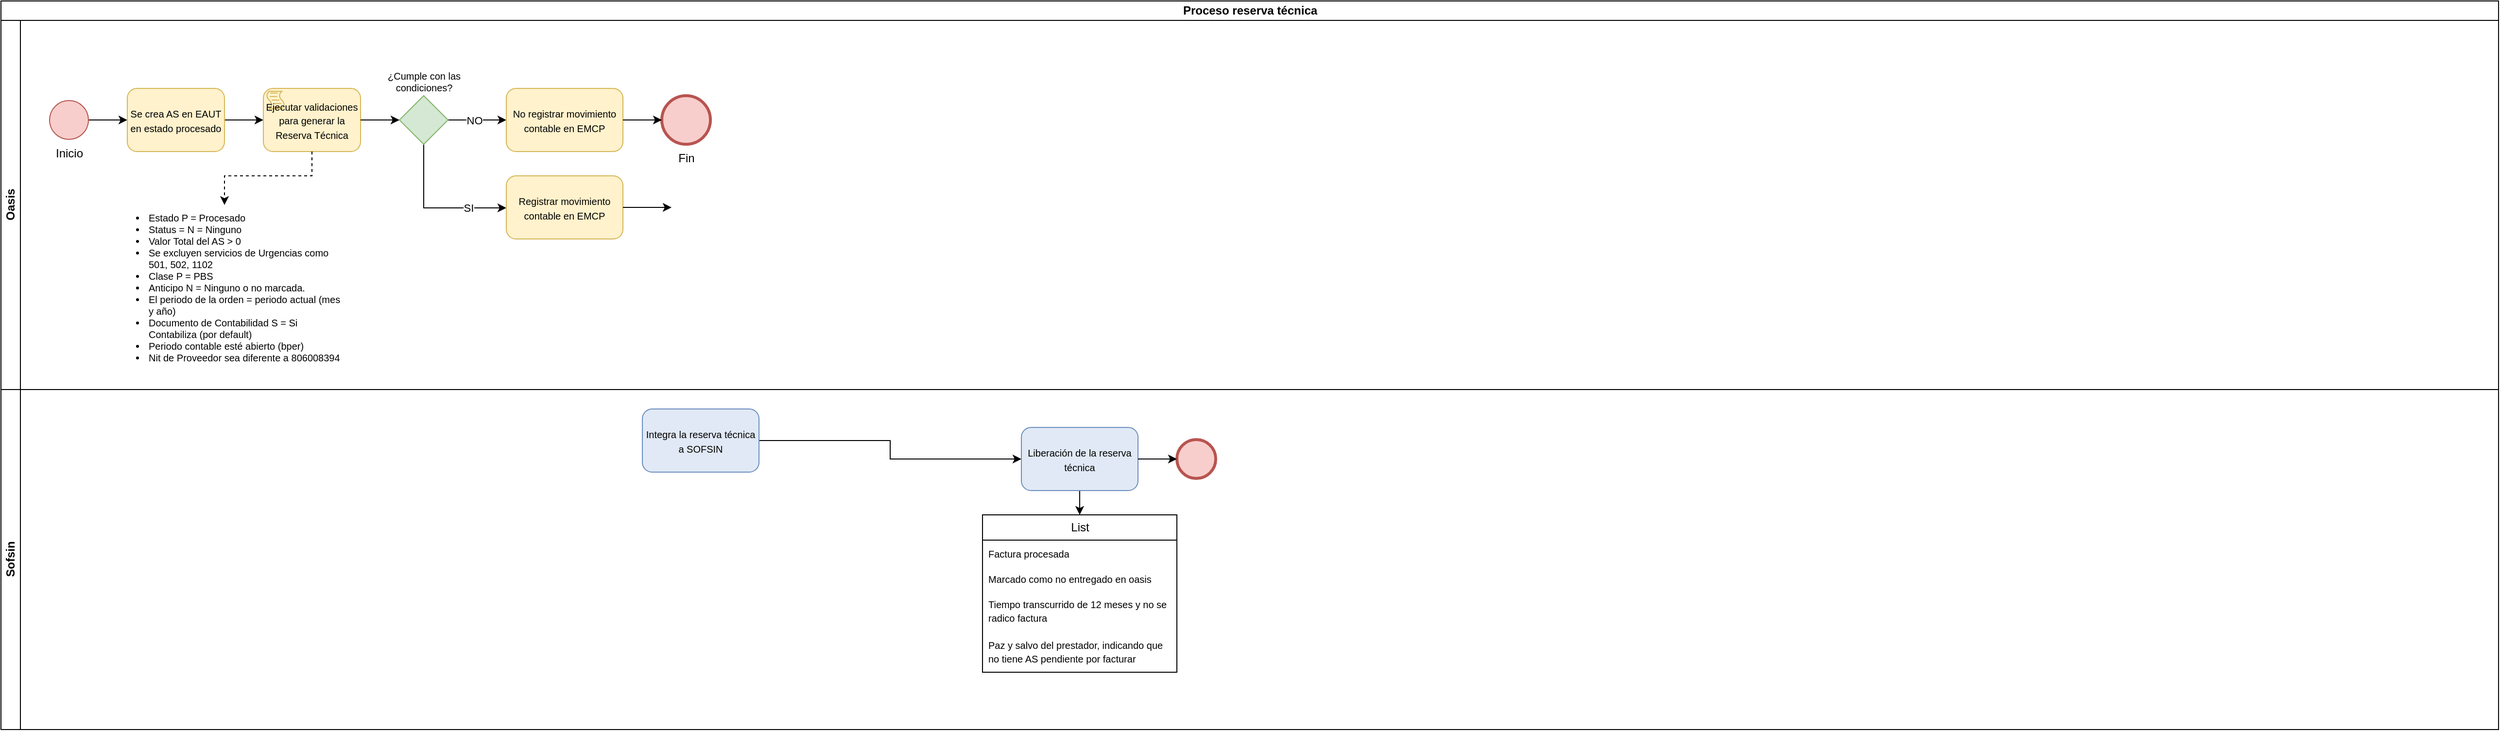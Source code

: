 <mxfile version="26.0.16">
  <diagram name="Página-1" id="OOA_6IZKtUR3cF3tt41C">
    <mxGraphModel dx="1434" dy="746" grid="1" gridSize="10" guides="1" tooltips="1" connect="1" arrows="1" fold="1" page="1" pageScale="1" pageWidth="2600" pageHeight="819" math="0" shadow="0">
      <root>
        <mxCell id="0" />
        <mxCell id="1" parent="0" />
        <mxCell id="e6QzIjx4ru65ZYh6eTGg-1" value="Proceso reserva técnica" style="swimlane;childLayout=stackLayout;resizeParent=1;resizeParentMax=0;horizontal=1;startSize=20;horizontalStack=0;html=1;" parent="1" vertex="1">
          <mxGeometry x="10" y="10" width="2570" height="750" as="geometry" />
        </mxCell>
        <mxCell id="e6QzIjx4ru65ZYh6eTGg-3" value="Oasis" style="swimlane;startSize=20;horizontal=0;html=1;" parent="e6QzIjx4ru65ZYh6eTGg-1" vertex="1">
          <mxGeometry y="20" width="2570" height="380" as="geometry" />
        </mxCell>
        <mxCell id="pemWUMZWojP7LWh-R2jX-2" style="edgeStyle=orthogonalEdgeStyle;rounded=0;orthogonalLoop=1;jettySize=auto;html=1;" edge="1" parent="e6QzIjx4ru65ZYh6eTGg-3" source="e6QzIjx4ru65ZYh6eTGg-5" target="e6QzIjx4ru65ZYh6eTGg-35">
          <mxGeometry relative="1" as="geometry" />
        </mxCell>
        <mxCell id="e6QzIjx4ru65ZYh6eTGg-5" value="&lt;font style=&quot;vertical-align: inherit;&quot;&gt;&lt;font style=&quot;vertical-align: inherit;&quot;&gt;Inicio&lt;/font&gt;&lt;/font&gt;" style="points=[[0.145,0.145,0],[0.5,0,0],[0.855,0.145,0],[1,0.5,0],[0.855,0.855,0],[0.5,1,0],[0.145,0.855,0],[0,0.5,0]];shape=mxgraph.bpmn.event;html=1;verticalLabelPosition=bottom;labelBackgroundColor=#ffffff;verticalAlign=top;align=center;perimeter=ellipsePerimeter;outlineConnect=0;aspect=fixed;outline=standard;symbol=general;fillColor=#f8cecc;strokeColor=#b85450;" parent="e6QzIjx4ru65ZYh6eTGg-3" vertex="1">
          <mxGeometry x="50" y="82.5" width="40" height="40" as="geometry" />
        </mxCell>
        <mxCell id="e6QzIjx4ru65ZYh6eTGg-38" style="edgeStyle=orthogonalEdgeStyle;rounded=0;orthogonalLoop=1;jettySize=auto;html=1;" parent="e6QzIjx4ru65ZYh6eTGg-3" source="e6QzIjx4ru65ZYh6eTGg-35" target="e6QzIjx4ru65ZYh6eTGg-37" edge="1">
          <mxGeometry relative="1" as="geometry" />
        </mxCell>
        <mxCell id="e6QzIjx4ru65ZYh6eTGg-35" value="&lt;span style=&quot;font-size: 10px;&quot;&gt;&lt;font style=&quot;vertical-align: inherit;&quot;&gt;&lt;font style=&quot;vertical-align: inherit;&quot;&gt;&lt;font style=&quot;vertical-align: inherit;&quot;&gt;&lt;font style=&quot;vertical-align: inherit;&quot;&gt;Se crea AS en EAUT en estado procesado&lt;/font&gt;&lt;/font&gt;&lt;/font&gt;&lt;/font&gt;&lt;/span&gt;" style="points=[[0.25,0,0],[0.5,0,0],[0.75,0,0],[1,0.25,0],[1,0.5,0],[1,0.75,0],[0.75,1,0],[0.5,1,0],[0.25,1,0],[0,0.75,0],[0,0.5,0],[0,0.25,0]];shape=mxgraph.bpmn.task;whiteSpace=wrap;rectStyle=rounded;size=10;html=1;container=1;expand=0;collapsible=0;taskMarker=abstract;fillColor=#fff2cc;strokeColor=#d6b656;" parent="e6QzIjx4ru65ZYh6eTGg-3" vertex="1">
          <mxGeometry x="130" y="70" width="100" height="65" as="geometry" />
        </mxCell>
        <mxCell id="e6QzIjx4ru65ZYh6eTGg-37" value="&lt;font style=&quot;font-size: 10px;&quot;&gt;Ejecutar validaciones para generar la Reserva Técnica&lt;/font&gt;" style="points=[[0.25,0,0],[0.5,0,0],[0.75,0,0],[1,0.25,0],[1,0.5,0],[1,0.75,0],[0.75,1,0],[0.5,1,0],[0.25,1,0],[0,0.75,0],[0,0.5,0],[0,0.25,0]];shape=mxgraph.bpmn.task;whiteSpace=wrap;rectStyle=rounded;size=10;html=1;container=1;expand=0;collapsible=0;taskMarker=script;fillColor=#fff2cc;strokeColor=#d6b656;" parent="e6QzIjx4ru65ZYh6eTGg-3" vertex="1">
          <mxGeometry x="270" y="70" width="100" height="65" as="geometry" />
        </mxCell>
        <mxCell id="e6QzIjx4ru65ZYh6eTGg-43" value="SI" style="edgeStyle=orthogonalEdgeStyle;rounded=0;orthogonalLoop=1;jettySize=auto;html=1;" parent="e6QzIjx4ru65ZYh6eTGg-3" source="e6QzIjx4ru65ZYh6eTGg-41" target="e6QzIjx4ru65ZYh6eTGg-46" edge="1">
          <mxGeometry x="0.468" relative="1" as="geometry">
            <mxPoint x="580" y="102.5" as="targetPoint" />
            <Array as="points">
              <mxPoint x="435" y="193" />
            </Array>
            <mxPoint x="1" as="offset" />
          </mxGeometry>
        </mxCell>
        <mxCell id="pemWUMZWojP7LWh-R2jX-3" style="edgeStyle=orthogonalEdgeStyle;rounded=0;orthogonalLoop=1;jettySize=auto;html=1;" edge="1" parent="e6QzIjx4ru65ZYh6eTGg-3" source="e6QzIjx4ru65ZYh6eTGg-41" target="pemWUMZWojP7LWh-R2jX-4">
          <mxGeometry relative="1" as="geometry">
            <mxPoint x="510" y="102.5" as="targetPoint" />
          </mxGeometry>
        </mxCell>
        <mxCell id="pemWUMZWojP7LWh-R2jX-5" value="NO" style="edgeLabel;html=1;align=center;verticalAlign=middle;resizable=0;points=[];" vertex="1" connectable="0" parent="pemWUMZWojP7LWh-R2jX-3">
          <mxGeometry x="-0.1" y="1" relative="1" as="geometry">
            <mxPoint y="1" as="offset" />
          </mxGeometry>
        </mxCell>
        <mxCell id="e6QzIjx4ru65ZYh6eTGg-41" value="&lt;font style=&quot;vertical-align: inherit;&quot;&gt;&lt;font style=&quot;vertical-align: inherit;&quot;&gt;¿Cumple con las &lt;br&gt;condiciones?&lt;/font&gt;&lt;/font&gt;" style="points=[[0.25,0.25,0],[0.5,0,0],[0.75,0.25,0],[1,0.5,0],[0.75,0.75,0],[0.5,1,0],[0.25,0.75,0],[0,0.5,0]];shape=mxgraph.bpmn.gateway2;html=1;verticalLabelPosition=top;labelBackgroundColor=#ffffff;verticalAlign=bottom;align=center;perimeter=rhombusPerimeter;outlineConnect=0;outline=none;symbol=none;fillColor=#d5e8d4;strokeColor=#82b366;labelPosition=center;fontSize=10;" parent="e6QzIjx4ru65ZYh6eTGg-3" vertex="1">
          <mxGeometry x="410" y="77.5" width="50" height="50" as="geometry" />
        </mxCell>
        <mxCell id="e6QzIjx4ru65ZYh6eTGg-42" value="" style="edgeStyle=orthogonalEdgeStyle;rounded=0;orthogonalLoop=1;jettySize=auto;html=1;" parent="e6QzIjx4ru65ZYh6eTGg-3" source="e6QzIjx4ru65ZYh6eTGg-37" target="e6QzIjx4ru65ZYh6eTGg-41" edge="1">
          <mxGeometry relative="1" as="geometry">
            <mxPoint x="430" y="352.5" as="sourcePoint" />
            <mxPoint x="470" y="352.5" as="targetPoint" />
          </mxGeometry>
        </mxCell>
        <mxCell id="e6QzIjx4ru65ZYh6eTGg-46" value="&lt;span style=&quot;font-size: 10px;&quot;&gt;Registrar movimiento contable en EMCP&lt;/span&gt;" style="points=[[0.25,0,0],[0.5,0,0],[0.75,0,0],[1,0.25,0],[1,0.5,0],[1,0.75,0],[0.75,1,0],[0.5,1,0],[0.25,1,0],[0,0.75,0],[0,0.5,0],[0,0.25,0]];shape=mxgraph.bpmn.task;whiteSpace=wrap;rectStyle=rounded;size=10;html=1;container=1;expand=0;collapsible=0;taskMarker=abstract;fillColor=#fff2cc;strokeColor=#d6b656;" parent="e6QzIjx4ru65ZYh6eTGg-3" vertex="1">
          <mxGeometry x="520" y="160" width="120" height="65" as="geometry" />
        </mxCell>
        <mxCell id="e6QzIjx4ru65ZYh6eTGg-58" style="edgeStyle=orthogonalEdgeStyle;rounded=0;orthogonalLoop=1;jettySize=auto;html=1;" parent="e6QzIjx4ru65ZYh6eTGg-3" source="e6QzIjx4ru65ZYh6eTGg-46" edge="1">
          <mxGeometry relative="1" as="geometry">
            <mxPoint x="690" y="192.5" as="targetPoint" />
          </mxGeometry>
        </mxCell>
        <mxCell id="H_R73cIt_kcQ9z9remFp-4" value="&lt;ul&gt;&lt;li&gt;Estado P = Procesado&lt;/li&gt;&lt;li&gt;Status = N = Ninguno&amp;nbsp;&lt;/li&gt;&lt;li&gt;Valor Total del AS &amp;gt; 0&lt;/li&gt;&lt;li&gt;Se excluyen servicios de Urgencias como 501, 502, 1102&lt;/li&gt;&lt;li&gt;Clase P = PBS&lt;/li&gt;&lt;li&gt;Anticipo N = Ninguno o no marcada.&lt;/li&gt;&lt;li&gt;El periodo de la orden = periodo actual (mes y año)&lt;/li&gt;&lt;li&gt;Documento de Contabilidad S = Si Contabiliza (por default)&lt;/li&gt;&lt;li&gt;Periodo contable esté abierto (bper)&lt;/li&gt;&lt;li&gt;Nit de Proveedor sea diferente a 806008394&lt;/li&gt;&lt;/ul&gt;" style="text;html=1;strokeColor=none;fillColor=none;align=left;verticalAlign=middle;whiteSpace=wrap;rounded=0;fontSize=10;" parent="e6QzIjx4ru65ZYh6eTGg-3" vertex="1">
          <mxGeometry x="110" y="190" width="240" height="170" as="geometry" />
        </mxCell>
        <mxCell id="H_R73cIt_kcQ9z9remFp-5" style="edgeStyle=orthogonalEdgeStyle;rounded=0;orthogonalLoop=1;jettySize=auto;html=1;dashed=1;entryX=0.5;entryY=0;entryDx=0;entryDy=0;exitX=0.5;exitY=1;exitDx=0;exitDy=0;exitPerimeter=0;" parent="e6QzIjx4ru65ZYh6eTGg-3" source="e6QzIjx4ru65ZYh6eTGg-37" target="H_R73cIt_kcQ9z9remFp-4" edge="1">
          <mxGeometry relative="1" as="geometry">
            <Array as="points">
              <mxPoint x="320" y="160" />
              <mxPoint x="230" y="160" />
            </Array>
            <mxPoint x="330" y="135" as="sourcePoint" />
          </mxGeometry>
        </mxCell>
        <mxCell id="pemWUMZWojP7LWh-R2jX-4" value="&lt;span style=&quot;font-size: 10px;&quot;&gt;No registrar movimiento contable en EMCP&lt;/span&gt;" style="points=[[0.25,0,0],[0.5,0,0],[0.75,0,0],[1,0.25,0],[1,0.5,0],[1,0.75,0],[0.75,1,0],[0.5,1,0],[0.25,1,0],[0,0.75,0],[0,0.5,0],[0,0.25,0]];shape=mxgraph.bpmn.task;whiteSpace=wrap;rectStyle=rounded;size=10;html=1;container=1;expand=0;collapsible=0;taskMarker=abstract;fillColor=#fff2cc;strokeColor=#d6b656;" vertex="1" parent="e6QzIjx4ru65ZYh6eTGg-3">
          <mxGeometry x="520" y="70" width="120" height="65" as="geometry" />
        </mxCell>
        <mxCell id="pemWUMZWojP7LWh-R2jX-7" value="Fin" style="points=[[0.145,0.145,0],[0.5,0,0],[0.855,0.145,0],[1,0.5,0],[0.855,0.855,0],[0.5,1,0],[0.145,0.855,0],[0,0.5,0]];shape=mxgraph.bpmn.event;html=1;verticalLabelPosition=bottom;labelBackgroundColor=#ffffff;verticalAlign=top;align=center;perimeter=ellipsePerimeter;outlineConnect=0;aspect=fixed;outline=end;symbol=terminate2;fillColor=#f8cecc;strokeColor=#b85450;" vertex="1" parent="e6QzIjx4ru65ZYh6eTGg-3">
          <mxGeometry x="680" y="77.5" width="50" height="50" as="geometry" />
        </mxCell>
        <mxCell id="pemWUMZWojP7LWh-R2jX-6" style="edgeStyle=orthogonalEdgeStyle;rounded=0;orthogonalLoop=1;jettySize=auto;html=1;" edge="1" parent="e6QzIjx4ru65ZYh6eTGg-3" source="pemWUMZWojP7LWh-R2jX-4" target="pemWUMZWojP7LWh-R2jX-7">
          <mxGeometry relative="1" as="geometry">
            <mxPoint x="680" y="102.5" as="targetPoint" />
          </mxGeometry>
        </mxCell>
        <mxCell id="e6QzIjx4ru65ZYh6eTGg-4" value="Sofsin" style="swimlane;startSize=20;horizontal=0;html=1;" parent="e6QzIjx4ru65ZYh6eTGg-1" vertex="1">
          <mxGeometry y="400" width="2570" height="350" as="geometry" />
        </mxCell>
        <mxCell id="e6QzIjx4ru65ZYh6eTGg-52" style="edgeStyle=orthogonalEdgeStyle;rounded=0;orthogonalLoop=1;jettySize=auto;html=1;" parent="e6QzIjx4ru65ZYh6eTGg-4" source="e6QzIjx4ru65ZYh6eTGg-49" target="e6QzIjx4ru65ZYh6eTGg-53" edge="1">
          <mxGeometry relative="1" as="geometry">
            <mxPoint x="1060" y="71.5" as="targetPoint" />
          </mxGeometry>
        </mxCell>
        <mxCell id="e6QzIjx4ru65ZYh6eTGg-49" value="&lt;span style=&quot;font-size: 10px;&quot;&gt;Integra la reserva técnica a SOFSIN&lt;/span&gt;" style="points=[[0.25,0,0],[0.5,0,0],[0.75,0,0],[1,0.25,0],[1,0.5,0],[1,0.75,0],[0.75,1,0],[0.5,1,0],[0.25,1,0],[0,0.75,0],[0,0.5,0],[0,0.25,0]];shape=mxgraph.bpmn.task;whiteSpace=wrap;rectStyle=rounded;size=10;html=1;container=1;expand=0;collapsible=0;taskMarker=abstract;fillColor=#E0E9F5;strokeColor=#6c8ebf;" parent="e6QzIjx4ru65ZYh6eTGg-4" vertex="1">
          <mxGeometry x="660" y="20" width="120" height="65" as="geometry" />
        </mxCell>
        <mxCell id="e6QzIjx4ru65ZYh6eTGg-69" style="edgeStyle=orthogonalEdgeStyle;rounded=0;orthogonalLoop=1;jettySize=auto;html=1;entryX=0.5;entryY=0;entryDx=0;entryDy=0;" parent="e6QzIjx4ru65ZYh6eTGg-4" source="e6QzIjx4ru65ZYh6eTGg-53" target="e6QzIjx4ru65ZYh6eTGg-65" edge="1">
          <mxGeometry relative="1" as="geometry" />
        </mxCell>
        <mxCell id="e6QzIjx4ru65ZYh6eTGg-53" value="&lt;span style=&quot;font-size: 10px;&quot;&gt;Liberación de la reserva técnica&lt;/span&gt;" style="points=[[0.25,0,0],[0.5,0,0],[0.75,0,0],[1,0.25,0],[1,0.5,0],[1,0.75,0],[0.75,1,0],[0.5,1,0],[0.25,1,0],[0,0.75,0],[0,0.5,0],[0,0.25,0]];shape=mxgraph.bpmn.task;whiteSpace=wrap;rectStyle=rounded;size=10;html=1;container=1;expand=0;collapsible=0;taskMarker=abstract;fillColor=#E0E9F5;strokeColor=#6c8ebf;" parent="e6QzIjx4ru65ZYh6eTGg-4" vertex="1">
          <mxGeometry x="1050" y="39" width="120" height="65" as="geometry" />
        </mxCell>
        <mxCell id="e6QzIjx4ru65ZYh6eTGg-56" value="" style="points=[[0.145,0.145,0],[0.5,0,0],[0.855,0.145,0],[1,0.5,0],[0.855,0.855,0],[0.5,1,0],[0.145,0.855,0],[0,0.5,0]];shape=mxgraph.bpmn.event;html=1;verticalLabelPosition=bottom;labelBackgroundColor=#ffffff;verticalAlign=top;align=center;perimeter=ellipsePerimeter;outlineConnect=0;aspect=fixed;outline=end;symbol=terminate2;fillColor=#f8cecc;strokeColor=#b85450;" parent="e6QzIjx4ru65ZYh6eTGg-4" vertex="1">
          <mxGeometry x="1210" y="51.5" width="40" height="40" as="geometry" />
        </mxCell>
        <mxCell id="e6QzIjx4ru65ZYh6eTGg-57" value="" style="edgeStyle=orthogonalEdgeStyle;rounded=0;orthogonalLoop=1;jettySize=auto;html=1;" parent="e6QzIjx4ru65ZYh6eTGg-4" source="e6QzIjx4ru65ZYh6eTGg-53" target="e6QzIjx4ru65ZYh6eTGg-56" edge="1">
          <mxGeometry relative="1" as="geometry">
            <mxPoint x="1180" y="552" as="sourcePoint" />
            <mxPoint x="1280" y="551.5" as="targetPoint" />
          </mxGeometry>
        </mxCell>
        <mxCell id="e6QzIjx4ru65ZYh6eTGg-65" value="List" style="swimlane;fontStyle=0;childLayout=stackLayout;horizontal=1;startSize=26;fillColor=none;horizontalStack=0;resizeParent=1;resizeParentMax=0;resizeLast=0;collapsible=1;marginBottom=0;html=1;" parent="e6QzIjx4ru65ZYh6eTGg-4" vertex="1">
          <mxGeometry x="1010" y="129" width="200" height="162" as="geometry" />
        </mxCell>
        <mxCell id="e6QzIjx4ru65ZYh6eTGg-66" value="&lt;font style=&quot;font-size: 10px;&quot;&gt;Factura procesada&lt;/font&gt;" style="text;strokeColor=none;fillColor=none;align=left;verticalAlign=top;spacingLeft=4;spacingRight=4;overflow=hidden;rotatable=0;points=[[0,0.5],[1,0.5]];portConstraint=eastwest;whiteSpace=wrap;html=1;" parent="e6QzIjx4ru65ZYh6eTGg-65" vertex="1">
          <mxGeometry y="26" width="200" height="26" as="geometry" />
        </mxCell>
        <mxCell id="e6QzIjx4ru65ZYh6eTGg-67" value="&lt;font style=&quot;font-size: 10px;&quot;&gt;Marcado como no entregado en oasis&lt;/font&gt;" style="text;strokeColor=none;fillColor=none;align=left;verticalAlign=top;spacingLeft=4;spacingRight=4;overflow=hidden;rotatable=0;points=[[0,0.5],[1,0.5]];portConstraint=eastwest;whiteSpace=wrap;html=1;" parent="e6QzIjx4ru65ZYh6eTGg-65" vertex="1">
          <mxGeometry y="52" width="200" height="26" as="geometry" />
        </mxCell>
        <mxCell id="e6QzIjx4ru65ZYh6eTGg-68" value="&lt;font style=&quot;font-size: 10px;&quot;&gt;Tiempo transcurrido de 12 meses y no se radico factura&lt;/font&gt;" style="text;strokeColor=none;fillColor=none;align=left;verticalAlign=top;spacingLeft=4;spacingRight=4;overflow=hidden;rotatable=0;points=[[0,0.5],[1,0.5]];portConstraint=eastwest;whiteSpace=wrap;html=1;" parent="e6QzIjx4ru65ZYh6eTGg-65" vertex="1">
          <mxGeometry y="78" width="200" height="42" as="geometry" />
        </mxCell>
        <mxCell id="e6QzIjx4ru65ZYh6eTGg-70" value="&lt;font style=&quot;font-size: 10px;&quot;&gt;Paz y salvo del prestador, indicando que no tiene AS pendiente por facturar&lt;/font&gt;" style="text;strokeColor=none;fillColor=none;align=left;verticalAlign=top;spacingLeft=4;spacingRight=4;overflow=hidden;rotatable=0;points=[[0,0.5],[1,0.5]];portConstraint=eastwest;whiteSpace=wrap;html=1;" parent="e6QzIjx4ru65ZYh6eTGg-65" vertex="1">
          <mxGeometry y="120" width="200" height="42" as="geometry" />
        </mxCell>
      </root>
    </mxGraphModel>
  </diagram>
</mxfile>

